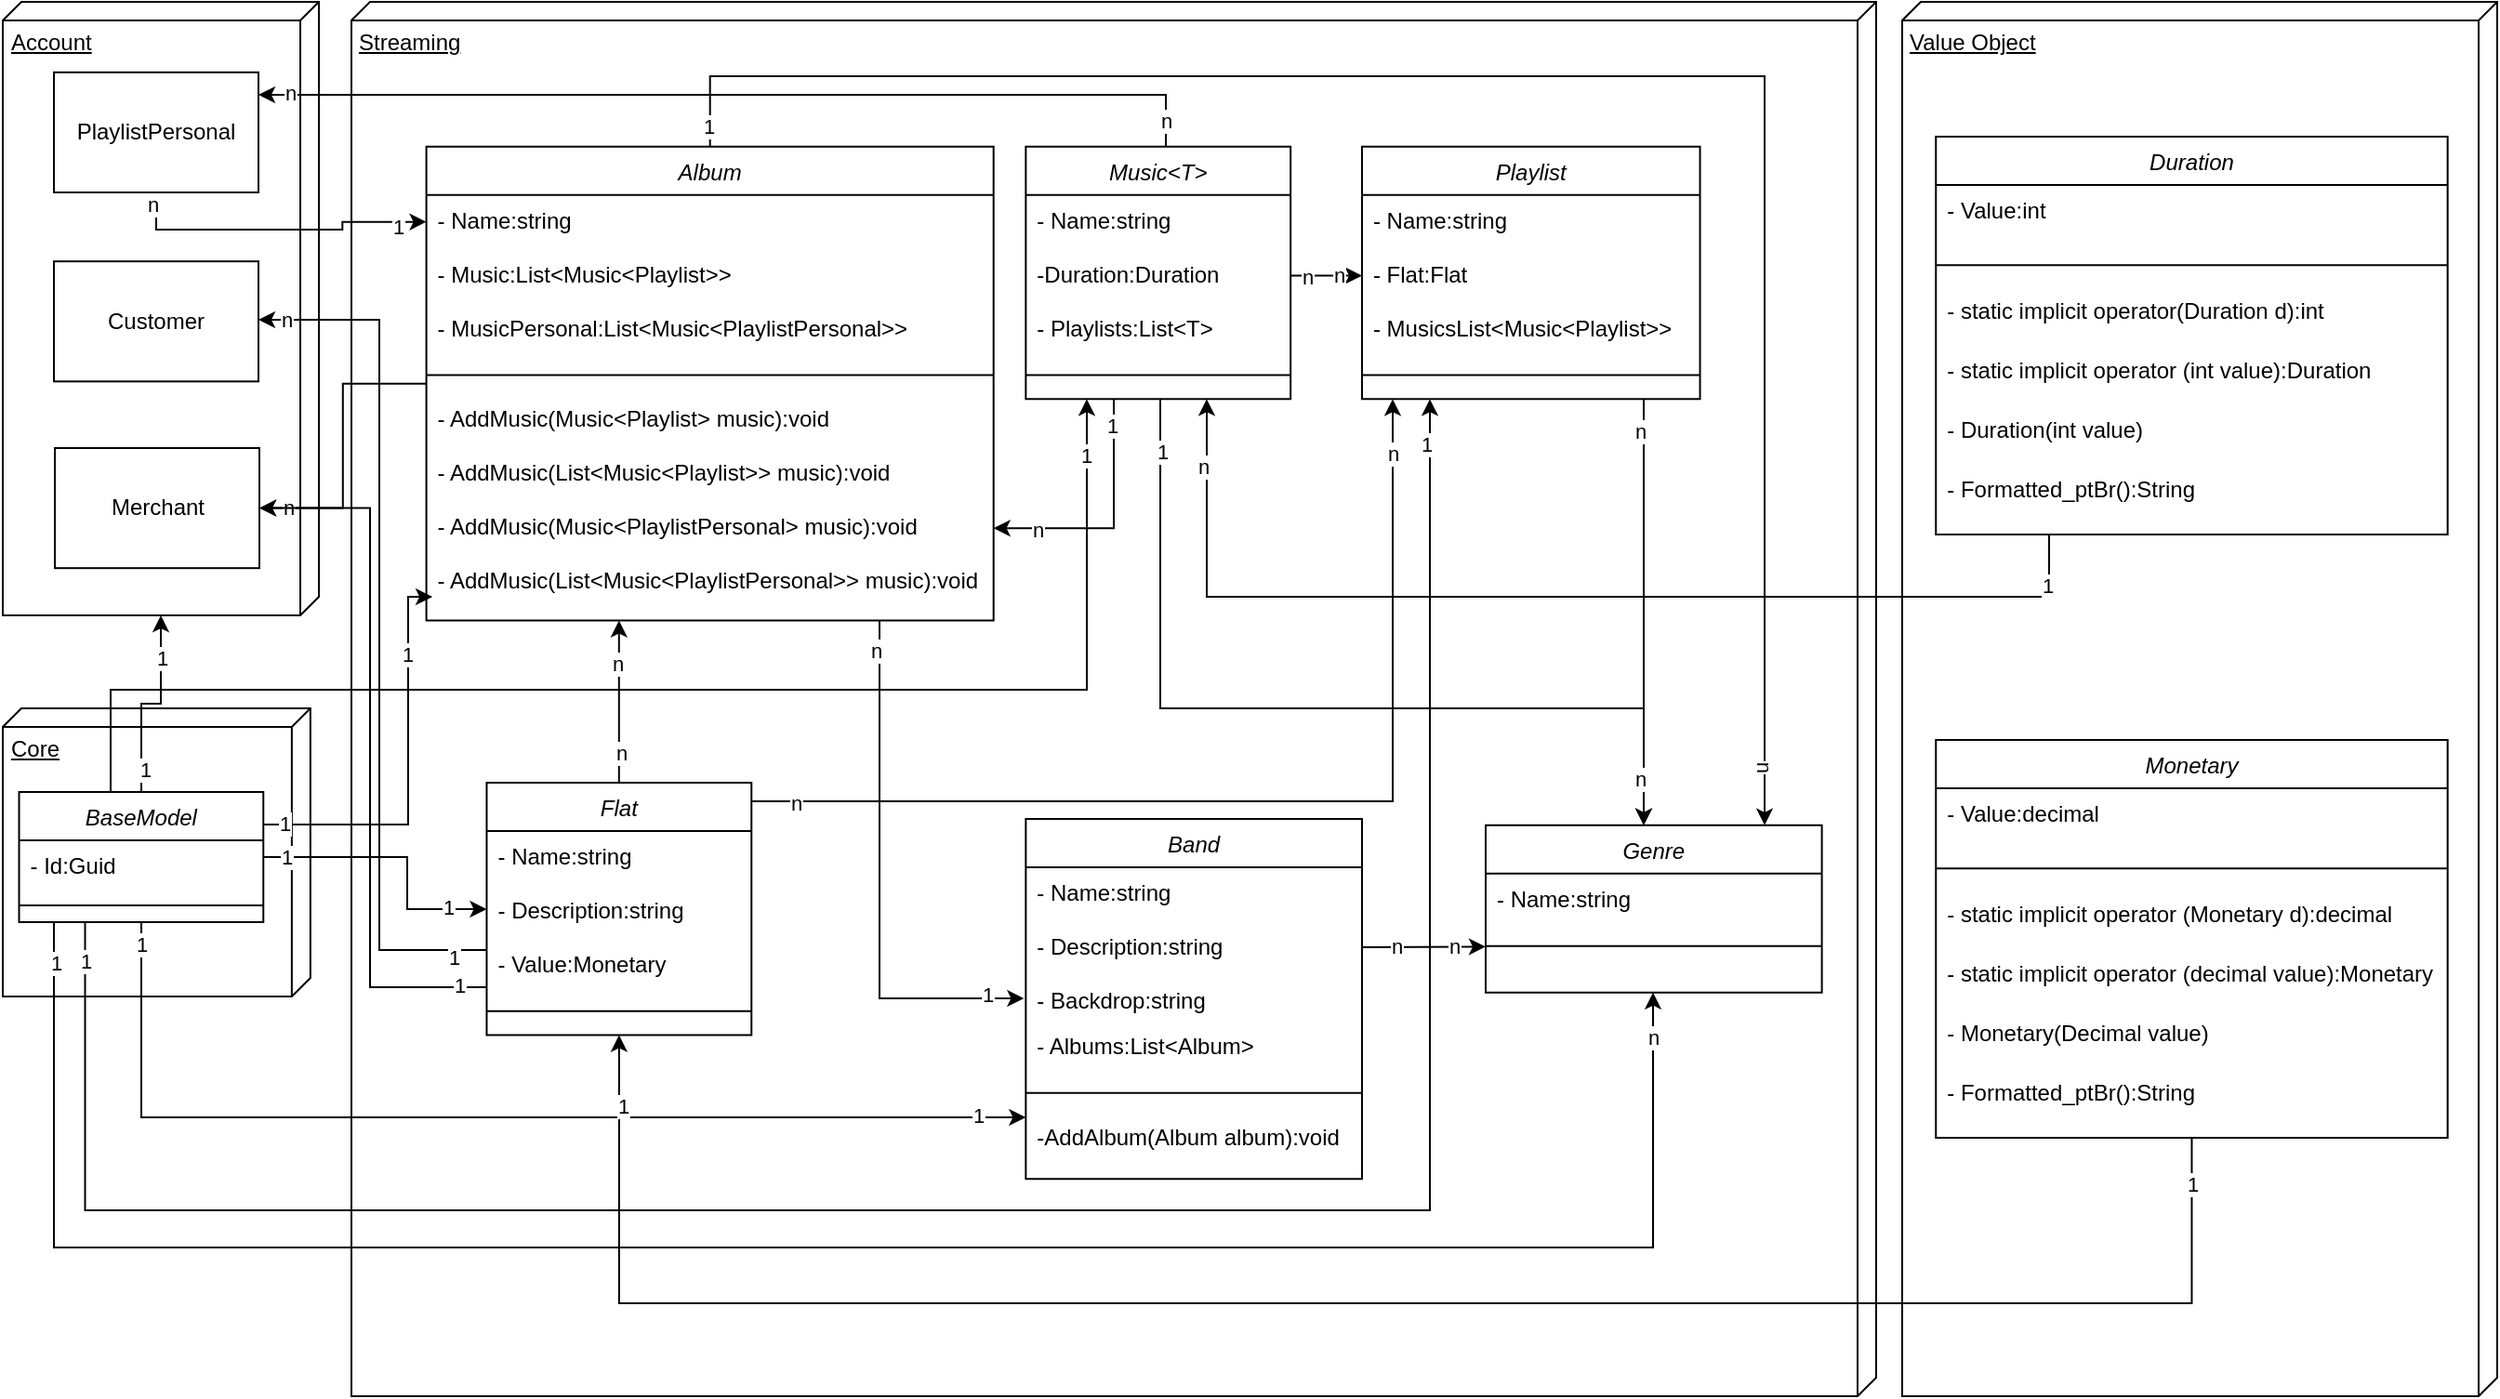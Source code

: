 <mxfile version="24.2.2" type="github">
  <diagram name="Página-1" id="oEyC9UfiI3NPHXeDVx-9">
    <mxGraphModel dx="1270" dy="680" grid="1" gridSize="10" guides="1" tooltips="1" connect="1" arrows="1" fold="1" page="1" pageScale="1" pageWidth="1169" pageHeight="827" math="0" shadow="0">
      <root>
        <mxCell id="0" />
        <mxCell id="1" parent="0" />
        <mxCell id="smeWoDBhxwMaDhyixX8N-74" value="" style="group" parent="1" vertex="1" connectable="0">
          <mxGeometry x="1034" y="30" width="320" height="750" as="geometry" />
        </mxCell>
        <mxCell id="smeWoDBhxwMaDhyixX8N-63" value="Value Object" style="verticalAlign=top;align=left;spacingTop=8;spacingLeft=2;spacingRight=12;shape=cube;size=10;direction=south;fontStyle=4;html=1;whiteSpace=wrap;" parent="smeWoDBhxwMaDhyixX8N-74" vertex="1">
          <mxGeometry width="320" height="750.0" as="geometry" />
        </mxCell>
        <mxCell id="smeWoDBhxwMaDhyixX8N-64" value="Duration" style="swimlane;fontStyle=2;align=center;verticalAlign=top;childLayout=stackLayout;horizontal=1;startSize=26;horizontalStack=0;resizeParent=1;resizeLast=0;collapsible=1;marginBottom=0;rounded=0;shadow=0;strokeWidth=1;labelBackgroundColor=default;" parent="smeWoDBhxwMaDhyixX8N-74" vertex="1">
          <mxGeometry x="18.133" y="72.541" width="275.2" height="213.934" as="geometry">
            <mxRectangle x="230" y="140" width="160" height="26" as="alternateBounds" />
          </mxGeometry>
        </mxCell>
        <mxCell id="smeWoDBhxwMaDhyixX8N-65" value="- Value:int" style="text;align=left;verticalAlign=top;spacingLeft=4;spacingRight=4;overflow=hidden;rotatable=0;points=[[0,0.5],[1,0.5]];portConstraint=eastwest;rounded=0;shadow=0;html=0;" parent="smeWoDBhxwMaDhyixX8N-64" vertex="1">
          <mxGeometry y="26" width="275.2" height="31.967" as="geometry" />
        </mxCell>
        <mxCell id="smeWoDBhxwMaDhyixX8N-68" value="" style="line;html=1;strokeWidth=1;align=left;verticalAlign=middle;spacingTop=-1;spacingLeft=3;spacingRight=3;rotatable=0;labelPosition=right;points=[];portConstraint=eastwest;" parent="smeWoDBhxwMaDhyixX8N-64" vertex="1">
          <mxGeometry y="57.967" width="275.2" height="22.131" as="geometry" />
        </mxCell>
        <mxCell id="smeWoDBhxwMaDhyixX8N-69" value="- static implicit operator(Duration d):int" style="text;align=left;verticalAlign=top;spacingLeft=4;spacingRight=4;overflow=hidden;rotatable=0;points=[[0,0.5],[1,0.5]];portConstraint=eastwest;rounded=0;shadow=0;html=0;" parent="smeWoDBhxwMaDhyixX8N-64" vertex="1">
          <mxGeometry y="80.098" width="275.2" height="31.967" as="geometry" />
        </mxCell>
        <mxCell id="smeWoDBhxwMaDhyixX8N-72" value="- static implicit operator (int value):Duration" style="text;align=left;verticalAlign=top;spacingLeft=4;spacingRight=4;overflow=hidden;rotatable=0;points=[[0,0.5],[1,0.5]];portConstraint=eastwest;rounded=0;shadow=0;html=0;" parent="smeWoDBhxwMaDhyixX8N-64" vertex="1">
          <mxGeometry y="112.066" width="275.2" height="31.967" as="geometry" />
        </mxCell>
        <mxCell id="smeWoDBhxwMaDhyixX8N-73" value="- Duration(int value)" style="text;align=left;verticalAlign=top;spacingLeft=4;spacingRight=4;overflow=hidden;rotatable=0;points=[[0,0.5],[1,0.5]];portConstraint=eastwest;rounded=0;shadow=0;html=0;" parent="smeWoDBhxwMaDhyixX8N-64" vertex="1">
          <mxGeometry y="144.033" width="275.2" height="31.967" as="geometry" />
        </mxCell>
        <mxCell id="smeWoDBhxwMaDhyixX8N-71" value="- Formatted_ptBr():String" style="text;align=left;verticalAlign=top;spacingLeft=4;spacingRight=4;overflow=hidden;rotatable=0;points=[[0,0.5],[1,0.5]];portConstraint=eastwest;rounded=0;shadow=0;html=0;" parent="smeWoDBhxwMaDhyixX8N-64" vertex="1">
          <mxGeometry y="176" width="275.2" height="31.967" as="geometry" />
        </mxCell>
        <mxCell id="smeWoDBhxwMaDhyixX8N-85" value="Monetary" style="swimlane;fontStyle=2;align=center;verticalAlign=top;childLayout=stackLayout;horizontal=1;startSize=26;horizontalStack=0;resizeParent=1;resizeLast=0;collapsible=1;marginBottom=0;rounded=0;shadow=0;strokeWidth=1;labelBackgroundColor=default;" parent="smeWoDBhxwMaDhyixX8N-74" vertex="1">
          <mxGeometry x="18.133" y="397.059" width="275.2" height="213.934" as="geometry">
            <mxRectangle x="230" y="140" width="160" height="26" as="alternateBounds" />
          </mxGeometry>
        </mxCell>
        <mxCell id="smeWoDBhxwMaDhyixX8N-86" value="- Value:decimal" style="text;align=left;verticalAlign=top;spacingLeft=4;spacingRight=4;overflow=hidden;rotatable=0;points=[[0,0.5],[1,0.5]];portConstraint=eastwest;rounded=0;shadow=0;html=0;" parent="smeWoDBhxwMaDhyixX8N-85" vertex="1">
          <mxGeometry y="26" width="275.2" height="31.967" as="geometry" />
        </mxCell>
        <mxCell id="smeWoDBhxwMaDhyixX8N-87" value="" style="line;html=1;strokeWidth=1;align=left;verticalAlign=middle;spacingTop=-1;spacingLeft=3;spacingRight=3;rotatable=0;labelPosition=right;points=[];portConstraint=eastwest;" parent="smeWoDBhxwMaDhyixX8N-85" vertex="1">
          <mxGeometry y="57.967" width="275.2" height="22.131" as="geometry" />
        </mxCell>
        <mxCell id="smeWoDBhxwMaDhyixX8N-88" value="- static implicit operator (Monetary d):decimal" style="text;align=left;verticalAlign=top;spacingLeft=4;spacingRight=4;overflow=hidden;rotatable=0;points=[[0,0.5],[1,0.5]];portConstraint=eastwest;rounded=0;shadow=0;html=0;" parent="smeWoDBhxwMaDhyixX8N-85" vertex="1">
          <mxGeometry y="80.098" width="275.2" height="31.967" as="geometry" />
        </mxCell>
        <mxCell id="smeWoDBhxwMaDhyixX8N-89" value="- static implicit operator (decimal value):Monetary" style="text;align=left;verticalAlign=top;spacingLeft=4;spacingRight=4;overflow=hidden;rotatable=0;points=[[0,0.5],[1,0.5]];portConstraint=eastwest;rounded=0;shadow=0;html=0;" parent="smeWoDBhxwMaDhyixX8N-85" vertex="1">
          <mxGeometry y="112.066" width="275.2" height="31.967" as="geometry" />
        </mxCell>
        <mxCell id="smeWoDBhxwMaDhyixX8N-90" value="- Monetary(Decimal value)" style="text;align=left;verticalAlign=top;spacingLeft=4;spacingRight=4;overflow=hidden;rotatable=0;points=[[0,0.5],[1,0.5]];portConstraint=eastwest;rounded=0;shadow=0;html=0;" parent="smeWoDBhxwMaDhyixX8N-85" vertex="1">
          <mxGeometry y="144.033" width="275.2" height="31.967" as="geometry" />
        </mxCell>
        <mxCell id="smeWoDBhxwMaDhyixX8N-91" value="- Formatted_ptBr():String" style="text;align=left;verticalAlign=top;spacingLeft=4;spacingRight=4;overflow=hidden;rotatable=0;points=[[0,0.5],[1,0.5]];portConstraint=eastwest;rounded=0;shadow=0;html=0;" parent="smeWoDBhxwMaDhyixX8N-85" vertex="1">
          <mxGeometry y="176" width="275.2" height="31.967" as="geometry" />
        </mxCell>
        <mxCell id="smeWoDBhxwMaDhyixX8N-28" value="" style="group" parent="1" vertex="1" connectable="0">
          <mxGeometry x="12.5" y="30" width="180" height="330" as="geometry" />
        </mxCell>
        <mxCell id="smeWoDBhxwMaDhyixX8N-25" value="Account" style="verticalAlign=top;align=left;spacingTop=8;spacingLeft=2;spacingRight=12;shape=cube;size=10;direction=south;fontStyle=4;html=1;whiteSpace=wrap;" parent="smeWoDBhxwMaDhyixX8N-28" vertex="1">
          <mxGeometry width="170" height="330" as="geometry" />
        </mxCell>
        <mxCell id="smeWoDBhxwMaDhyixX8N-26" value="Customer" style="html=1;whiteSpace=wrap;" parent="smeWoDBhxwMaDhyixX8N-28" vertex="1">
          <mxGeometry x="27.5" y="139.583" width="110" height="64.583" as="geometry" />
        </mxCell>
        <mxCell id="smeWoDBhxwMaDhyixX8N-27" value="PlaylistPersonal" style="html=1;whiteSpace=wrap;" parent="smeWoDBhxwMaDhyixX8N-28" vertex="1">
          <mxGeometry x="27.5" y="37.917" width="110" height="64.583" as="geometry" />
        </mxCell>
        <mxCell id="smeWoDBhxwMaDhyixX8N-125" value="Merchant" style="html=1;whiteSpace=wrap;" parent="smeWoDBhxwMaDhyixX8N-28" vertex="1">
          <mxGeometry x="28" y="240.003" width="110" height="64.583" as="geometry" />
        </mxCell>
        <mxCell id="smeWoDBhxwMaDhyixX8N-62" value="1" style="group" parent="1" vertex="1" connectable="0">
          <mxGeometry x="200" y="30" width="820" height="750" as="geometry" />
        </mxCell>
        <mxCell id="smeWoDBhxwMaDhyixX8N-23" value="Streaming&lt;br&gt;&lt;br&gt;" style="verticalAlign=top;align=left;spacingTop=8;spacingLeft=2;spacingRight=12;shape=cube;size=10;direction=south;fontStyle=4;html=1;whiteSpace=wrap;" parent="smeWoDBhxwMaDhyixX8N-62" vertex="1">
          <mxGeometry width="820" height="750" as="geometry" />
        </mxCell>
        <mxCell id="oiJqAKb3dmMCB8TSc90F-14" style="edgeStyle=orthogonalEdgeStyle;rounded=0;orthogonalLoop=1;jettySize=auto;html=1;" parent="smeWoDBhxwMaDhyixX8N-62" source="smeWoDBhxwMaDhyixX8N-29" target="oiJqAKb3dmMCB8TSc90F-1" edge="1">
          <mxGeometry relative="1" as="geometry">
            <Array as="points">
              <mxPoint x="193" y="40" />
              <mxPoint x="760" y="40" />
            </Array>
          </mxGeometry>
        </mxCell>
        <mxCell id="oiJqAKb3dmMCB8TSc90F-15" value="n" style="edgeLabel;html=1;align=center;verticalAlign=middle;resizable=0;points=[];rotation=90;" parent="oiJqAKb3dmMCB8TSc90F-14" vertex="1" connectable="0">
          <mxGeometry x="0.937" y="-2" relative="1" as="geometry">
            <mxPoint x="2" as="offset" />
          </mxGeometry>
        </mxCell>
        <mxCell id="oiJqAKb3dmMCB8TSc90F-16" value="1" style="edgeLabel;html=1;align=center;verticalAlign=middle;resizable=0;points=[];" parent="oiJqAKb3dmMCB8TSc90F-14" vertex="1" connectable="0">
          <mxGeometry x="-0.977" y="3" relative="1" as="geometry">
            <mxPoint x="2" as="offset" />
          </mxGeometry>
        </mxCell>
        <mxCell id="smeWoDBhxwMaDhyixX8N-29" value="Album" style="swimlane;fontStyle=2;align=center;verticalAlign=top;childLayout=stackLayout;horizontal=1;startSize=26;horizontalStack=0;resizeParent=1;resizeLast=0;collapsible=1;marginBottom=0;rounded=0;shadow=0;strokeWidth=1;labelBackgroundColor=default;" parent="smeWoDBhxwMaDhyixX8N-62" vertex="1">
          <mxGeometry x="40.294" y="77.903" width="305.053" height="254.855" as="geometry">
            <mxRectangle x="230" y="140" width="160" height="26" as="alternateBounds" />
          </mxGeometry>
        </mxCell>
        <mxCell id="smeWoDBhxwMaDhyixX8N-30" value="- Name:string " style="text;align=left;verticalAlign=top;spacingLeft=4;spacingRight=4;overflow=hidden;rotatable=0;points=[[0,0.5],[1,0.5]];portConstraint=eastwest;rounded=0;shadow=0;html=0;" parent="smeWoDBhxwMaDhyixX8N-29" vertex="1">
          <mxGeometry y="26" width="305.053" height="28.935" as="geometry" />
        </mxCell>
        <mxCell id="smeWoDBhxwMaDhyixX8N-45" value="- Music:List&lt;Music&lt;Playlist&gt;&gt;" style="text;align=left;verticalAlign=top;spacingLeft=4;spacingRight=4;overflow=hidden;rotatable=0;points=[[0,0.5],[1,0.5]];portConstraint=eastwest;rounded=0;shadow=0;html=0;" parent="smeWoDBhxwMaDhyixX8N-29" vertex="1">
          <mxGeometry y="54.935" width="305.053" height="28.935" as="geometry" />
        </mxCell>
        <mxCell id="smeWoDBhxwMaDhyixX8N-48" value="- MusicPersonal:List&lt;Music&lt;PlaylistPersonal&gt;&gt;" style="text;align=left;verticalAlign=top;spacingLeft=4;spacingRight=4;overflow=hidden;rotatable=0;points=[[0,0.5],[1,0.5]];portConstraint=eastwest;rounded=0;shadow=0;html=0;" parent="smeWoDBhxwMaDhyixX8N-29" vertex="1">
          <mxGeometry y="83.871" width="305.053" height="28.935" as="geometry" />
        </mxCell>
        <mxCell id="smeWoDBhxwMaDhyixX8N-31" value="" style="line;html=1;strokeWidth=1;align=left;verticalAlign=middle;spacingTop=-1;spacingLeft=3;spacingRight=3;rotatable=0;labelPosition=right;points=[];portConstraint=eastwest;" parent="smeWoDBhxwMaDhyixX8N-29" vertex="1">
          <mxGeometry y="112.806" width="305.053" height="20.032" as="geometry" />
        </mxCell>
        <mxCell id="smeWoDBhxwMaDhyixX8N-46" value="- AddMusic(Music&lt;Playlist&gt; music):void" style="text;align=left;verticalAlign=top;spacingLeft=4;spacingRight=4;overflow=hidden;rotatable=0;points=[[0,0.5],[1,0.5]];portConstraint=eastwest;rounded=0;shadow=0;html=0;" parent="smeWoDBhxwMaDhyixX8N-29" vertex="1">
          <mxGeometry y="132.839" width="305.053" height="28.935" as="geometry" />
        </mxCell>
        <mxCell id="smeWoDBhxwMaDhyixX8N-49" value="- AddMusic(List&lt;Music&lt;Playlist&gt;&gt; music):void" style="text;align=left;verticalAlign=top;spacingLeft=4;spacingRight=4;overflow=hidden;rotatable=0;points=[[0,0.5],[1,0.5]];portConstraint=eastwest;rounded=0;shadow=0;html=0;" parent="smeWoDBhxwMaDhyixX8N-29" vertex="1">
          <mxGeometry y="161.774" width="305.053" height="28.935" as="geometry" />
        </mxCell>
        <mxCell id="smeWoDBhxwMaDhyixX8N-50" value="- AddMusic(Music&lt;PlaylistPersonal&gt; music):void" style="text;align=left;verticalAlign=top;spacingLeft=4;spacingRight=4;overflow=hidden;rotatable=0;points=[[0,0.5],[1,0.5]];portConstraint=eastwest;rounded=0;shadow=0;html=0;" parent="smeWoDBhxwMaDhyixX8N-29" vertex="1">
          <mxGeometry y="190.71" width="305.053" height="28.935" as="geometry" />
        </mxCell>
        <mxCell id="smeWoDBhxwMaDhyixX8N-47" value="- AddMusic(List&lt;Music&lt;PlaylistPersonal&gt;&gt; music):void" style="text;align=left;verticalAlign=top;spacingLeft=4;spacingRight=4;overflow=hidden;rotatable=0;points=[[0,0.5],[1,0.5]];portConstraint=eastwest;rounded=0;shadow=0;html=0;" parent="smeWoDBhxwMaDhyixX8N-29" vertex="1">
          <mxGeometry y="219.645" width="305.053" height="28.935" as="geometry" />
        </mxCell>
        <mxCell id="smeWoDBhxwMaDhyixX8N-32" value="Band" style="swimlane;fontStyle=2;align=center;verticalAlign=top;childLayout=stackLayout;horizontal=1;startSize=26;horizontalStack=0;resizeParent=1;resizeLast=0;collapsible=1;marginBottom=0;rounded=0;shadow=0;strokeWidth=1;labelBackgroundColor=default;" parent="smeWoDBhxwMaDhyixX8N-62" vertex="1">
          <mxGeometry x="362.679" y="439.516" width="180.795" height="193.645" as="geometry">
            <mxRectangle x="230" y="140" width="160" height="26" as="alternateBounds" />
          </mxGeometry>
        </mxCell>
        <mxCell id="smeWoDBhxwMaDhyixX8N-33" value="- Name:string" style="text;align=left;verticalAlign=top;spacingLeft=4;spacingRight=4;overflow=hidden;rotatable=0;points=[[0,0.5],[1,0.5]];portConstraint=eastwest;rounded=0;shadow=0;html=0;" parent="smeWoDBhxwMaDhyixX8N-32" vertex="1">
          <mxGeometry y="26" width="180.795" height="28.935" as="geometry" />
        </mxCell>
        <mxCell id="smeWoDBhxwMaDhyixX8N-56" value="- Description:string" style="text;align=left;verticalAlign=top;spacingLeft=4;spacingRight=4;overflow=hidden;rotatable=0;points=[[0,0.5],[1,0.5]];portConstraint=eastwest;rounded=0;shadow=0;html=0;" parent="smeWoDBhxwMaDhyixX8N-32" vertex="1">
          <mxGeometry y="54.935" width="180.795" height="28.935" as="geometry" />
        </mxCell>
        <mxCell id="smeWoDBhxwMaDhyixX8N-58" value="- Backdrop:string" style="text;align=left;verticalAlign=top;spacingLeft=4;spacingRight=4;overflow=hidden;rotatable=0;points=[[0,0.5],[1,0.5]];portConstraint=eastwest;rounded=0;shadow=0;html=0;" parent="smeWoDBhxwMaDhyixX8N-32" vertex="1">
          <mxGeometry y="83.871" width="180.795" height="24.484" as="geometry" />
        </mxCell>
        <mxCell id="smeWoDBhxwMaDhyixX8N-57" value="- Albums:List&lt;Album&gt;" style="text;align=left;verticalAlign=top;spacingLeft=4;spacingRight=4;overflow=hidden;rotatable=0;points=[[0,0.5],[1,0.5]];portConstraint=eastwest;rounded=0;shadow=0;html=0;" parent="smeWoDBhxwMaDhyixX8N-32" vertex="1">
          <mxGeometry y="108.355" width="180.795" height="28.935" as="geometry" />
        </mxCell>
        <mxCell id="smeWoDBhxwMaDhyixX8N-34" value="" style="line;html=1;strokeWidth=1;align=left;verticalAlign=middle;spacingTop=-1;spacingLeft=3;spacingRight=3;rotatable=0;labelPosition=right;points=[];portConstraint=eastwest;" parent="smeWoDBhxwMaDhyixX8N-32" vertex="1">
          <mxGeometry y="137.29" width="180.795" height="20.032" as="geometry" />
        </mxCell>
        <mxCell id="smeWoDBhxwMaDhyixX8N-59" value="-AddAlbum(Album album):void" style="text;align=left;verticalAlign=top;spacingLeft=4;spacingRight=4;overflow=hidden;rotatable=0;points=[[0,0.5],[1,0.5]];portConstraint=eastwest;rounded=0;shadow=0;html=0;" parent="smeWoDBhxwMaDhyixX8N-32" vertex="1">
          <mxGeometry y="157.323" width="180.795" height="28.935" as="geometry" />
        </mxCell>
        <mxCell id="smeWoDBhxwMaDhyixX8N-35" value="Flat" style="swimlane;fontStyle=2;align=center;verticalAlign=top;childLayout=stackLayout;horizontal=1;startSize=26;horizontalStack=0;resizeParent=1;resizeLast=0;collapsible=1;marginBottom=0;rounded=0;shadow=0;strokeWidth=1;labelBackgroundColor=default;" parent="smeWoDBhxwMaDhyixX8N-62" vertex="1">
          <mxGeometry x="72.735" y="419.996" width="142.402" height="135.774" as="geometry">
            <mxRectangle x="230" y="140" width="160" height="26" as="alternateBounds" />
          </mxGeometry>
        </mxCell>
        <mxCell id="smeWoDBhxwMaDhyixX8N-36" value="- Name:string" style="text;align=left;verticalAlign=top;spacingLeft=4;spacingRight=4;overflow=hidden;rotatable=0;points=[[0,0.5],[1,0.5]];portConstraint=eastwest;rounded=0;shadow=0;html=0;" parent="smeWoDBhxwMaDhyixX8N-35" vertex="1">
          <mxGeometry y="26" width="142.402" height="28.935" as="geometry" />
        </mxCell>
        <mxCell id="smeWoDBhxwMaDhyixX8N-51" value="- Description:string" style="text;align=left;verticalAlign=top;spacingLeft=4;spacingRight=4;overflow=hidden;rotatable=0;points=[[0,0.5],[1,0.5]];portConstraint=eastwest;rounded=0;shadow=0;html=0;" parent="smeWoDBhxwMaDhyixX8N-35" vertex="1">
          <mxGeometry y="54.935" width="142.402" height="28.935" as="geometry" />
        </mxCell>
        <mxCell id="smeWoDBhxwMaDhyixX8N-52" value="- Value:Monetary" style="text;align=left;verticalAlign=top;spacingLeft=4;spacingRight=4;overflow=hidden;rotatable=0;points=[[0,0.5],[1,0.5]];portConstraint=eastwest;rounded=0;shadow=0;html=0;" parent="smeWoDBhxwMaDhyixX8N-35" vertex="1">
          <mxGeometry y="83.871" width="142.402" height="28.935" as="geometry" />
        </mxCell>
        <mxCell id="smeWoDBhxwMaDhyixX8N-37" value="" style="line;html=1;strokeWidth=1;align=left;verticalAlign=middle;spacingTop=-1;spacingLeft=3;spacingRight=3;rotatable=0;labelPosition=right;points=[];portConstraint=eastwest;" parent="smeWoDBhxwMaDhyixX8N-35" vertex="1">
          <mxGeometry y="112.806" width="142.402" height="20.032" as="geometry" />
        </mxCell>
        <mxCell id="oiJqAKb3dmMCB8TSc90F-20" style="edgeStyle=orthogonalEdgeStyle;rounded=0;orthogonalLoop=1;jettySize=auto;html=1;" parent="smeWoDBhxwMaDhyixX8N-62" edge="1">
          <mxGeometry relative="1" as="geometry">
            <mxPoint x="695" y="213.677" as="sourcePoint" />
            <mxPoint x="695" y="442.88" as="targetPoint" />
            <Array as="points">
              <mxPoint x="695" y="260" />
              <mxPoint x="695" y="260" />
            </Array>
          </mxGeometry>
        </mxCell>
        <mxCell id="oiJqAKb3dmMCB8TSc90F-21" value="n" style="edgeLabel;html=1;align=center;verticalAlign=middle;resizable=0;points=[];" parent="oiJqAKb3dmMCB8TSc90F-20" vertex="1" connectable="0">
          <mxGeometry x="-0.85" y="-2" relative="1" as="geometry">
            <mxPoint as="offset" />
          </mxGeometry>
        </mxCell>
        <mxCell id="smeWoDBhxwMaDhyixX8N-38" value="Playlist" style="swimlane;fontStyle=2;align=center;verticalAlign=top;childLayout=stackLayout;horizontal=1;startSize=26;horizontalStack=0;resizeParent=1;resizeLast=0;collapsible=1;marginBottom=0;rounded=0;shadow=0;strokeWidth=1;labelBackgroundColor=default;" parent="smeWoDBhxwMaDhyixX8N-62" vertex="1">
          <mxGeometry x="543.475" y="77.903" width="181.802" height="135.774" as="geometry">
            <mxRectangle x="230" y="140" width="160" height="26" as="alternateBounds" />
          </mxGeometry>
        </mxCell>
        <mxCell id="smeWoDBhxwMaDhyixX8N-39" value="- Name:string" style="text;align=left;verticalAlign=top;spacingLeft=4;spacingRight=4;overflow=hidden;rotatable=0;points=[[0,0.5],[1,0.5]];portConstraint=eastwest;rounded=0;shadow=0;html=0;" parent="smeWoDBhxwMaDhyixX8N-38" vertex="1">
          <mxGeometry y="26" width="181.802" height="28.935" as="geometry" />
        </mxCell>
        <mxCell id="smeWoDBhxwMaDhyixX8N-60" value="- Flat:Flat" style="text;align=left;verticalAlign=top;spacingLeft=4;spacingRight=4;overflow=hidden;rotatable=0;points=[[0,0.5],[1,0.5]];portConstraint=eastwest;rounded=0;shadow=0;html=0;" parent="smeWoDBhxwMaDhyixX8N-38" vertex="1">
          <mxGeometry y="54.935" width="181.802" height="28.935" as="geometry" />
        </mxCell>
        <mxCell id="smeWoDBhxwMaDhyixX8N-61" value="- MusicsList&lt;Music&lt;Playlist&gt;&gt;" style="text;align=left;verticalAlign=top;spacingLeft=4;spacingRight=4;overflow=hidden;rotatable=0;points=[[0,0.5],[1,0.5]];portConstraint=eastwest;rounded=0;shadow=0;html=0;" parent="smeWoDBhxwMaDhyixX8N-38" vertex="1">
          <mxGeometry y="83.871" width="181.802" height="28.935" as="geometry" />
        </mxCell>
        <mxCell id="smeWoDBhxwMaDhyixX8N-40" value="" style="line;html=1;strokeWidth=1;align=left;verticalAlign=middle;spacingTop=-1;spacingLeft=3;spacingRight=3;rotatable=0;labelPosition=right;points=[];portConstraint=eastwest;" parent="smeWoDBhxwMaDhyixX8N-38" vertex="1">
          <mxGeometry y="112.806" width="181.802" height="20.032" as="geometry" />
        </mxCell>
        <mxCell id="smeWoDBhxwMaDhyixX8N-137" style="edgeStyle=orthogonalEdgeStyle;rounded=0;orthogonalLoop=1;jettySize=auto;html=1;entryX=1;entryY=0.5;entryDx=0;entryDy=0;" parent="smeWoDBhxwMaDhyixX8N-62" source="smeWoDBhxwMaDhyixX8N-41" target="smeWoDBhxwMaDhyixX8N-50" edge="1">
          <mxGeometry relative="1" as="geometry">
            <Array as="points">
              <mxPoint x="410" y="283" />
            </Array>
          </mxGeometry>
        </mxCell>
        <mxCell id="smeWoDBhxwMaDhyixX8N-141" value="n" style="edgeLabel;html=1;align=center;verticalAlign=middle;resizable=0;points=[];" parent="smeWoDBhxwMaDhyixX8N-137" vertex="1" connectable="0">
          <mxGeometry x="0.647" y="1" relative="1" as="geometry">
            <mxPoint as="offset" />
          </mxGeometry>
        </mxCell>
        <mxCell id="smeWoDBhxwMaDhyixX8N-142" value="1" style="edgeLabel;html=1;align=center;verticalAlign=middle;resizable=0;points=[];" parent="smeWoDBhxwMaDhyixX8N-137" vertex="1" connectable="0">
          <mxGeometry x="-0.786" y="3" relative="1" as="geometry">
            <mxPoint x="-4" as="offset" />
          </mxGeometry>
        </mxCell>
        <mxCell id="oiJqAKb3dmMCB8TSc90F-17" style="edgeStyle=orthogonalEdgeStyle;rounded=0;orthogonalLoop=1;jettySize=auto;html=1;" parent="smeWoDBhxwMaDhyixX8N-62" edge="1">
          <mxGeometry relative="1" as="geometry">
            <mxPoint x="435" y="213.677" as="sourcePoint" />
            <mxPoint x="695" y="442.88" as="targetPoint" />
            <Array as="points">
              <mxPoint x="435" y="380" />
              <mxPoint x="695" y="380" />
            </Array>
          </mxGeometry>
        </mxCell>
        <mxCell id="oiJqAKb3dmMCB8TSc90F-18" value="1" style="edgeLabel;html=1;align=center;verticalAlign=middle;resizable=0;points=[];" parent="oiJqAKb3dmMCB8TSc90F-17" vertex="1" connectable="0">
          <mxGeometry x="-0.885" y="1" relative="1" as="geometry">
            <mxPoint as="offset" />
          </mxGeometry>
        </mxCell>
        <mxCell id="oiJqAKb3dmMCB8TSc90F-19" value="n" style="edgeLabel;html=1;align=center;verticalAlign=middle;resizable=0;points=[];" parent="oiJqAKb3dmMCB8TSc90F-17" vertex="1" connectable="0">
          <mxGeometry x="0.899" y="-2" relative="1" as="geometry">
            <mxPoint as="offset" />
          </mxGeometry>
        </mxCell>
        <mxCell id="smeWoDBhxwMaDhyixX8N-41" value="Music&lt;T&gt;" style="swimlane;fontStyle=2;align=center;verticalAlign=top;childLayout=stackLayout;horizontal=1;startSize=26;horizontalStack=0;resizeParent=1;resizeLast=0;collapsible=1;marginBottom=0;rounded=0;shadow=0;strokeWidth=1;labelBackgroundColor=default;" parent="smeWoDBhxwMaDhyixX8N-62" vertex="1">
          <mxGeometry x="362.679" y="77.903" width="142.402" height="135.774" as="geometry">
            <mxRectangle x="230" y="140" width="160" height="26" as="alternateBounds" />
          </mxGeometry>
        </mxCell>
        <mxCell id="smeWoDBhxwMaDhyixX8N-42" value="- Name:string" style="text;align=left;verticalAlign=top;spacingLeft=4;spacingRight=4;overflow=hidden;rotatable=0;points=[[0,0.5],[1,0.5]];portConstraint=eastwest;rounded=0;shadow=0;html=0;" parent="smeWoDBhxwMaDhyixX8N-41" vertex="1">
          <mxGeometry y="26" width="142.402" height="28.935" as="geometry" />
        </mxCell>
        <mxCell id="smeWoDBhxwMaDhyixX8N-53" value="-Duration:Duration" style="text;align=left;verticalAlign=top;spacingLeft=4;spacingRight=4;overflow=hidden;rotatable=0;points=[[0,0.5],[1,0.5]];portConstraint=eastwest;rounded=0;shadow=0;html=0;" parent="smeWoDBhxwMaDhyixX8N-41" vertex="1">
          <mxGeometry y="54.935" width="142.402" height="28.935" as="geometry" />
        </mxCell>
        <mxCell id="smeWoDBhxwMaDhyixX8N-54" value="- Playlists:List&lt;T&gt;" style="text;align=left;verticalAlign=top;spacingLeft=4;spacingRight=4;overflow=hidden;rotatable=0;points=[[0,0.5],[1,0.5]];portConstraint=eastwest;rounded=0;shadow=0;html=0;" parent="smeWoDBhxwMaDhyixX8N-41" vertex="1">
          <mxGeometry y="83.871" width="142.402" height="28.935" as="geometry" />
        </mxCell>
        <mxCell id="smeWoDBhxwMaDhyixX8N-43" value="" style="line;html=1;strokeWidth=1;align=left;verticalAlign=middle;spacingTop=-1;spacingLeft=3;spacingRight=3;rotatable=0;labelPosition=right;points=[];portConstraint=eastwest;" parent="smeWoDBhxwMaDhyixX8N-41" vertex="1">
          <mxGeometry y="112.806" width="142.402" height="20.032" as="geometry" />
        </mxCell>
        <mxCell id="smeWoDBhxwMaDhyixX8N-104" style="edgeStyle=orthogonalEdgeStyle;rounded=0;orthogonalLoop=1;jettySize=auto;html=1;" parent="smeWoDBhxwMaDhyixX8N-62" source="smeWoDBhxwMaDhyixX8N-53" target="smeWoDBhxwMaDhyixX8N-60" edge="1">
          <mxGeometry relative="1" as="geometry" />
        </mxCell>
        <mxCell id="smeWoDBhxwMaDhyixX8N-105" value="n" style="edgeLabel;html=1;align=center;verticalAlign=middle;resizable=0;points=[];" parent="smeWoDBhxwMaDhyixX8N-104" vertex="1" connectable="0">
          <mxGeometry x="-0.426" y="-1" relative="1" as="geometry">
            <mxPoint x="-3" y="-1" as="offset" />
          </mxGeometry>
        </mxCell>
        <mxCell id="smeWoDBhxwMaDhyixX8N-106" value="n" style="edgeLabel;html=1;align=center;verticalAlign=middle;resizable=0;points=[];" parent="smeWoDBhxwMaDhyixX8N-104" vertex="1" connectable="0">
          <mxGeometry x="0.574" y="3" relative="1" as="geometry">
            <mxPoint x="-4" y="2" as="offset" />
          </mxGeometry>
        </mxCell>
        <mxCell id="smeWoDBhxwMaDhyixX8N-110" style="edgeStyle=orthogonalEdgeStyle;rounded=0;orthogonalLoop=1;jettySize=auto;html=1;" parent="smeWoDBhxwMaDhyixX8N-62" source="smeWoDBhxwMaDhyixX8N-35" target="smeWoDBhxwMaDhyixX8N-38" edge="1">
          <mxGeometry relative="1" as="geometry">
            <Array as="points">
              <mxPoint x="560" y="430" />
            </Array>
          </mxGeometry>
        </mxCell>
        <mxCell id="smeWoDBhxwMaDhyixX8N-111" value="n" style="edgeLabel;html=1;align=center;verticalAlign=middle;resizable=0;points=[];" parent="smeWoDBhxwMaDhyixX8N-110" vertex="1" connectable="0">
          <mxGeometry x="-0.916" y="-1" relative="1" as="geometry">
            <mxPoint as="offset" />
          </mxGeometry>
        </mxCell>
        <mxCell id="smeWoDBhxwMaDhyixX8N-112" value="n" style="edgeLabel;html=1;align=center;verticalAlign=middle;resizable=0;points=[];" parent="smeWoDBhxwMaDhyixX8N-110" vertex="1" connectable="0">
          <mxGeometry x="0.898" relative="1" as="geometry">
            <mxPoint as="offset" />
          </mxGeometry>
        </mxCell>
        <mxCell id="smeWoDBhxwMaDhyixX8N-115" style="edgeStyle=orthogonalEdgeStyle;rounded=0;orthogonalLoop=1;jettySize=auto;html=1;" parent="smeWoDBhxwMaDhyixX8N-62" source="smeWoDBhxwMaDhyixX8N-29" edge="1">
          <mxGeometry relative="1" as="geometry">
            <mxPoint x="283.882" y="332.758" as="sourcePoint" />
            <mxPoint x="361.669" y="536" as="targetPoint" />
            <Array as="points">
              <mxPoint x="284" y="536" />
            </Array>
          </mxGeometry>
        </mxCell>
        <mxCell id="smeWoDBhxwMaDhyixX8N-116" value="1" style="edgeLabel;html=1;align=center;verticalAlign=middle;resizable=0;points=[];" parent="smeWoDBhxwMaDhyixX8N-115" vertex="1" connectable="0">
          <mxGeometry x="0.857" y="2" relative="1" as="geometry">
            <mxPoint as="offset" />
          </mxGeometry>
        </mxCell>
        <mxCell id="smeWoDBhxwMaDhyixX8N-117" value="n" style="edgeLabel;html=1;align=center;verticalAlign=middle;resizable=0;points=[];" parent="smeWoDBhxwMaDhyixX8N-115" vertex="1" connectable="0">
          <mxGeometry x="-0.891" y="-4" relative="1" as="geometry">
            <mxPoint x="2" as="offset" />
          </mxGeometry>
        </mxCell>
        <mxCell id="smeWoDBhxwMaDhyixX8N-80" style="edgeStyle=orthogonalEdgeStyle;rounded=0;orthogonalLoop=1;jettySize=auto;html=1;" parent="smeWoDBhxwMaDhyixX8N-62" source="smeWoDBhxwMaDhyixX8N-64" edge="1">
          <mxGeometry relative="1" as="geometry">
            <mxPoint x="912.94" y="259.738" as="sourcePoint" />
            <mxPoint x="459.999" y="213.677" as="targetPoint" />
            <Array as="points">
              <mxPoint x="913" y="320" />
              <mxPoint x="460" y="320" />
            </Array>
          </mxGeometry>
        </mxCell>
        <mxCell id="smeWoDBhxwMaDhyixX8N-83" value="1" style="edgeLabel;html=1;align=center;verticalAlign=middle;resizable=0;points=[];" parent="smeWoDBhxwMaDhyixX8N-80" vertex="1" connectable="0">
          <mxGeometry x="-0.909" y="2" relative="1" as="geometry">
            <mxPoint x="-3" as="offset" />
          </mxGeometry>
        </mxCell>
        <mxCell id="smeWoDBhxwMaDhyixX8N-84" value="n" style="edgeLabel;html=1;align=center;verticalAlign=middle;resizable=0;points=[];" parent="smeWoDBhxwMaDhyixX8N-80" vertex="1" connectable="0">
          <mxGeometry x="0.879" y="-4" relative="1" as="geometry">
            <mxPoint x="-6" as="offset" />
          </mxGeometry>
        </mxCell>
        <mxCell id="oiJqAKb3dmMCB8TSc90F-1" value="Genre" style="swimlane;fontStyle=2;align=center;verticalAlign=top;childLayout=stackLayout;horizontal=1;startSize=26;horizontalStack=0;resizeParent=1;resizeLast=0;collapsible=1;marginBottom=0;rounded=0;shadow=0;strokeWidth=1;labelBackgroundColor=default;" parent="smeWoDBhxwMaDhyixX8N-62" vertex="1">
          <mxGeometry x="610" y="442.88" width="180.8" height="90" as="geometry">
            <mxRectangle x="230" y="140" width="160" height="26" as="alternateBounds" />
          </mxGeometry>
        </mxCell>
        <mxCell id="oiJqAKb3dmMCB8TSc90F-2" value="- Name:string" style="text;align=left;verticalAlign=top;spacingLeft=4;spacingRight=4;overflow=hidden;rotatable=0;points=[[0,0.5],[1,0.5]];portConstraint=eastwest;rounded=0;shadow=0;html=0;" parent="oiJqAKb3dmMCB8TSc90F-1" vertex="1">
          <mxGeometry y="26" width="180.8" height="28.935" as="geometry" />
        </mxCell>
        <mxCell id="oiJqAKb3dmMCB8TSc90F-6" value="" style="line;html=1;strokeWidth=1;align=left;verticalAlign=middle;spacingTop=-1;spacingLeft=3;spacingRight=3;rotatable=0;labelPosition=right;points=[];portConstraint=eastwest;" parent="oiJqAKb3dmMCB8TSc90F-1" vertex="1">
          <mxGeometry y="54.935" width="180.8" height="20.032" as="geometry" />
        </mxCell>
        <mxCell id="MeMIaxr-56vgqPUaj7MW-1" value="" style="rounded=0;orthogonalLoop=1;jettySize=auto;html=1;" edge="1" parent="smeWoDBhxwMaDhyixX8N-62" source="smeWoDBhxwMaDhyixX8N-56" target="oiJqAKb3dmMCB8TSc90F-6">
          <mxGeometry relative="1" as="geometry" />
        </mxCell>
        <mxCell id="MeMIaxr-56vgqPUaj7MW-2" value="n" style="edgeLabel;html=1;align=center;verticalAlign=middle;resizable=0;points=[];" vertex="1" connectable="0" parent="MeMIaxr-56vgqPUaj7MW-1">
          <mxGeometry x="-0.466" y="9" relative="1" as="geometry">
            <mxPoint y="8" as="offset" />
          </mxGeometry>
        </mxCell>
        <mxCell id="MeMIaxr-56vgqPUaj7MW-3" value="n" style="edgeLabel;html=1;align=center;verticalAlign=middle;resizable=0;points=[];" vertex="1" connectable="0" parent="MeMIaxr-56vgqPUaj7MW-1">
          <mxGeometry x="0.574" y="-1" relative="1" as="geometry">
            <mxPoint x="-3" y="-2" as="offset" />
          </mxGeometry>
        </mxCell>
        <mxCell id="MeMIaxr-56vgqPUaj7MW-6" style="edgeStyle=orthogonalEdgeStyle;rounded=0;orthogonalLoop=1;jettySize=auto;html=1;" edge="1" parent="smeWoDBhxwMaDhyixX8N-62" source="smeWoDBhxwMaDhyixX8N-35" target="smeWoDBhxwMaDhyixX8N-29">
          <mxGeometry relative="1" as="geometry">
            <Array as="points">
              <mxPoint x="144" y="360" />
              <mxPoint x="144" y="360" />
            </Array>
          </mxGeometry>
        </mxCell>
        <mxCell id="MeMIaxr-56vgqPUaj7MW-7" value="n" style="edgeLabel;html=1;align=center;verticalAlign=middle;resizable=0;points=[];" vertex="1" connectable="0" parent="MeMIaxr-56vgqPUaj7MW-6">
          <mxGeometry x="-0.63" y="-1" relative="1" as="geometry">
            <mxPoint as="offset" />
          </mxGeometry>
        </mxCell>
        <mxCell id="MeMIaxr-56vgqPUaj7MW-8" value="n" style="edgeLabel;html=1;align=center;verticalAlign=middle;resizable=0;points=[];" vertex="1" connectable="0" parent="MeMIaxr-56vgqPUaj7MW-6">
          <mxGeometry x="0.47" y="1" relative="1" as="geometry">
            <mxPoint as="offset" />
          </mxGeometry>
        </mxCell>
        <mxCell id="smeWoDBhxwMaDhyixX8N-82" value="" style="group" parent="1" vertex="1" connectable="0">
          <mxGeometry x="12.5" y="230" width="767.5" height="450" as="geometry" />
        </mxCell>
        <mxCell id="smeWoDBhxwMaDhyixX8N-24" value="" style="group" parent="smeWoDBhxwMaDhyixX8N-82" vertex="1" connectable="0">
          <mxGeometry y="180" width="165.43" height="155" as="geometry" />
        </mxCell>
        <mxCell id="smeWoDBhxwMaDhyixX8N-1" value="Core&lt;br&gt;" style="verticalAlign=top;align=left;spacingTop=8;spacingLeft=2;spacingRight=12;shape=cube;size=10;direction=south;fontStyle=4;html=1;whiteSpace=wrap;" parent="smeWoDBhxwMaDhyixX8N-24" vertex="1">
          <mxGeometry width="165.43" height="155" as="geometry" />
        </mxCell>
        <mxCell id="smeWoDBhxwMaDhyixX8N-16" value="BaseModel" style="swimlane;fontStyle=2;align=center;verticalAlign=top;childLayout=stackLayout;horizontal=1;startSize=26;horizontalStack=0;resizeParent=1;resizeLast=0;collapsible=1;marginBottom=0;rounded=0;shadow=0;strokeWidth=1;labelBackgroundColor=default;" parent="smeWoDBhxwMaDhyixX8N-24" vertex="1">
          <mxGeometry x="8.758" y="45" width="131.371" height="70" as="geometry">
            <mxRectangle x="230" y="140" width="160" height="26" as="alternateBounds" />
          </mxGeometry>
        </mxCell>
        <mxCell id="smeWoDBhxwMaDhyixX8N-17" value="- Id:Guid" style="text;align=left;verticalAlign=top;spacingLeft=4;spacingRight=4;overflow=hidden;rotatable=0;points=[[0,0.5],[1,0.5]];portConstraint=eastwest;rounded=0;shadow=0;html=0;" parent="smeWoDBhxwMaDhyixX8N-16" vertex="1">
          <mxGeometry y="26" width="131.371" height="26" as="geometry" />
        </mxCell>
        <mxCell id="smeWoDBhxwMaDhyixX8N-18" value="" style="line;html=1;strokeWidth=1;align=left;verticalAlign=middle;spacingTop=-1;spacingLeft=3;spacingRight=3;rotatable=0;labelPosition=right;points=[];portConstraint=eastwest;" parent="smeWoDBhxwMaDhyixX8N-16" vertex="1">
          <mxGeometry y="52" width="131.371" height="18" as="geometry" />
        </mxCell>
        <mxCell id="smeWoDBhxwMaDhyixX8N-77" style="edgeStyle=orthogonalEdgeStyle;rounded=0;orthogonalLoop=1;jettySize=auto;html=1;" parent="smeWoDBhxwMaDhyixX8N-82" source="smeWoDBhxwMaDhyixX8N-16" target="smeWoDBhxwMaDhyixX8N-41" edge="1">
          <mxGeometry relative="1" as="geometry">
            <Array as="points">
              <mxPoint x="58" y="170" />
              <mxPoint x="583" y="170" />
            </Array>
          </mxGeometry>
        </mxCell>
        <mxCell id="smeWoDBhxwMaDhyixX8N-100" value="1" style="edgeLabel;html=1;align=center;verticalAlign=middle;resizable=0;points=[];" parent="smeWoDBhxwMaDhyixX8N-77" vertex="1" connectable="0">
          <mxGeometry x="0.917" y="1" relative="1" as="geometry">
            <mxPoint as="offset" />
          </mxGeometry>
        </mxCell>
        <mxCell id="smeWoDBhxwMaDhyixX8N-78" style="edgeStyle=orthogonalEdgeStyle;rounded=0;orthogonalLoop=1;jettySize=auto;html=1;" parent="smeWoDBhxwMaDhyixX8N-82" source="smeWoDBhxwMaDhyixX8N-16" target="smeWoDBhxwMaDhyixX8N-32" edge="1">
          <mxGeometry relative="1" as="geometry">
            <Array as="points">
              <mxPoint x="74.094" y="400" />
            </Array>
          </mxGeometry>
        </mxCell>
        <mxCell id="smeWoDBhxwMaDhyixX8N-97" value="1" style="edgeLabel;html=1;align=center;verticalAlign=middle;resizable=0;points=[];" parent="smeWoDBhxwMaDhyixX8N-78" vertex="1" connectable="0">
          <mxGeometry x="-0.959" y="3" relative="1" as="geometry">
            <mxPoint x="-3" as="offset" />
          </mxGeometry>
        </mxCell>
        <mxCell id="smeWoDBhxwMaDhyixX8N-102" value="1" style="edgeLabel;html=1;align=center;verticalAlign=middle;resizable=0;points=[];" parent="smeWoDBhxwMaDhyixX8N-78" vertex="1" connectable="0">
          <mxGeometry x="0.91" y="1" relative="1" as="geometry">
            <mxPoint as="offset" />
          </mxGeometry>
        </mxCell>
        <mxCell id="smeWoDBhxwMaDhyixX8N-79" style="edgeStyle=orthogonalEdgeStyle;rounded=0;orthogonalLoop=1;jettySize=auto;html=1;" parent="smeWoDBhxwMaDhyixX8N-82" source="smeWoDBhxwMaDhyixX8N-16" target="smeWoDBhxwMaDhyixX8N-38" edge="1">
          <mxGeometry relative="1" as="geometry">
            <Array as="points">
              <mxPoint x="44.27" y="450" />
              <mxPoint x="767.5" y="450" />
            </Array>
          </mxGeometry>
        </mxCell>
        <mxCell id="smeWoDBhxwMaDhyixX8N-98" value="1" style="edgeLabel;html=1;align=center;verticalAlign=middle;resizable=0;points=[];" parent="smeWoDBhxwMaDhyixX8N-79" vertex="1" connectable="0">
          <mxGeometry x="-0.969" y="2" relative="1" as="geometry">
            <mxPoint x="-2" as="offset" />
          </mxGeometry>
        </mxCell>
        <mxCell id="smeWoDBhxwMaDhyixX8N-101" value="1" style="edgeLabel;html=1;align=center;verticalAlign=middle;resizable=0;points=[];" parent="smeWoDBhxwMaDhyixX8N-79" vertex="1" connectable="0">
          <mxGeometry x="0.964" y="2" relative="1" as="geometry">
            <mxPoint as="offset" />
          </mxGeometry>
        </mxCell>
        <mxCell id="smeWoDBhxwMaDhyixX8N-76" style="edgeStyle=elbowEdgeStyle;rounded=0;orthogonalLoop=1;jettySize=auto;html=1;exitX=1;exitY=0.25;exitDx=0;exitDy=0;" parent="smeWoDBhxwMaDhyixX8N-82" edge="1" source="smeWoDBhxwMaDhyixX8N-16">
          <mxGeometry relative="1" as="geometry">
            <mxPoint x="147.5" y="250" as="sourcePoint" />
            <mxPoint x="231.06" y="120" as="targetPoint" />
            <Array as="points">
              <mxPoint x="218" y="180" />
            </Array>
          </mxGeometry>
        </mxCell>
        <mxCell id="smeWoDBhxwMaDhyixX8N-99" value="1" style="edgeLabel;html=1;align=center;verticalAlign=middle;resizable=0;points=[];" parent="smeWoDBhxwMaDhyixX8N-76" vertex="1" connectable="0">
          <mxGeometry x="0.827" y="-1" relative="1" as="geometry">
            <mxPoint x="-2" y="25" as="offset" />
          </mxGeometry>
        </mxCell>
        <mxCell id="MeMIaxr-56vgqPUaj7MW-9" value="1" style="edgeLabel;html=1;align=center;verticalAlign=middle;resizable=0;points=[];" vertex="1" connectable="0" parent="smeWoDBhxwMaDhyixX8N-76">
          <mxGeometry x="-0.897" y="1" relative="1" as="geometry">
            <mxPoint as="offset" />
          </mxGeometry>
        </mxCell>
        <mxCell id="smeWoDBhxwMaDhyixX8N-75" style="edgeStyle=orthogonalEdgeStyle;rounded=0;orthogonalLoop=1;jettySize=auto;html=1;" parent="1" source="smeWoDBhxwMaDhyixX8N-16" target="smeWoDBhxwMaDhyixX8N-35" edge="1">
          <mxGeometry relative="1" as="geometry">
            <mxPoint x="150" y="494" as="sourcePoint" />
            <Array as="points">
              <mxPoint x="230" y="490" />
              <mxPoint x="230" y="518" />
            </Array>
          </mxGeometry>
        </mxCell>
        <mxCell id="smeWoDBhxwMaDhyixX8N-96" value="1" style="edgeLabel;html=1;align=center;verticalAlign=middle;resizable=0;points=[];" parent="smeWoDBhxwMaDhyixX8N-75" vertex="1" connectable="0">
          <mxGeometry x="-0.833" relative="1" as="geometry">
            <mxPoint as="offset" />
          </mxGeometry>
        </mxCell>
        <mxCell id="smeWoDBhxwMaDhyixX8N-103" value="1" style="edgeLabel;html=1;align=center;verticalAlign=middle;resizable=0;points=[];" parent="smeWoDBhxwMaDhyixX8N-75" vertex="1" connectable="0">
          <mxGeometry x="0.586" y="1" relative="1" as="geometry">
            <mxPoint x="10" as="offset" />
          </mxGeometry>
        </mxCell>
        <mxCell id="smeWoDBhxwMaDhyixX8N-92" style="edgeStyle=elbowEdgeStyle;rounded=0;orthogonalLoop=1;jettySize=auto;html=1;elbow=vertical;" parent="1" source="smeWoDBhxwMaDhyixX8N-85" target="smeWoDBhxwMaDhyixX8N-35" edge="1">
          <mxGeometry relative="1" as="geometry">
            <Array as="points">
              <mxPoint x="650" y="730" />
            </Array>
          </mxGeometry>
        </mxCell>
        <mxCell id="smeWoDBhxwMaDhyixX8N-93" value="1" style="edgeLabel;html=1;align=center;verticalAlign=middle;resizable=0;points=[];" parent="smeWoDBhxwMaDhyixX8N-92" vertex="1" connectable="0">
          <mxGeometry x="0.93" y="-2" relative="1" as="geometry">
            <mxPoint as="offset" />
          </mxGeometry>
        </mxCell>
        <mxCell id="smeWoDBhxwMaDhyixX8N-94" value="1" style="edgeLabel;html=1;align=center;verticalAlign=middle;resizable=0;points=[];" parent="smeWoDBhxwMaDhyixX8N-92" vertex="1" connectable="0">
          <mxGeometry x="-0.955" y="-2" relative="1" as="geometry">
            <mxPoint x="2" as="offset" />
          </mxGeometry>
        </mxCell>
        <mxCell id="smeWoDBhxwMaDhyixX8N-107" style="edgeStyle=orthogonalEdgeStyle;rounded=0;orthogonalLoop=1;jettySize=auto;html=1;" parent="1" source="smeWoDBhxwMaDhyixX8N-41" target="smeWoDBhxwMaDhyixX8N-27" edge="1">
          <mxGeometry relative="1" as="geometry">
            <Array as="points">
              <mxPoint x="638" y="80" />
            </Array>
          </mxGeometry>
        </mxCell>
        <mxCell id="smeWoDBhxwMaDhyixX8N-108" value="n" style="edgeLabel;html=1;align=center;verticalAlign=middle;resizable=0;points=[];" parent="smeWoDBhxwMaDhyixX8N-107" vertex="1" connectable="0">
          <mxGeometry x="0.899" y="-1" relative="1" as="geometry">
            <mxPoint x="-9" as="offset" />
          </mxGeometry>
        </mxCell>
        <mxCell id="smeWoDBhxwMaDhyixX8N-109" value="n" style="edgeLabel;html=1;align=center;verticalAlign=middle;resizable=0;points=[];" parent="smeWoDBhxwMaDhyixX8N-107" vertex="1" connectable="0">
          <mxGeometry x="-0.946" y="-1" relative="1" as="geometry">
            <mxPoint x="-1" as="offset" />
          </mxGeometry>
        </mxCell>
        <mxCell id="smeWoDBhxwMaDhyixX8N-118" style="edgeStyle=orthogonalEdgeStyle;rounded=0;orthogonalLoop=1;jettySize=auto;html=1;" parent="1" source="smeWoDBhxwMaDhyixX8N-35" target="smeWoDBhxwMaDhyixX8N-26" edge="1">
          <mxGeometry relative="1" as="geometry">
            <Array as="points">
              <mxPoint x="215" y="540" />
              <mxPoint x="215" y="201" />
            </Array>
          </mxGeometry>
        </mxCell>
        <mxCell id="smeWoDBhxwMaDhyixX8N-119" value="1" style="edgeLabel;html=1;align=center;verticalAlign=middle;resizable=0;points=[];" parent="smeWoDBhxwMaDhyixX8N-118" vertex="1" connectable="0">
          <mxGeometry x="-0.923" y="4" relative="1" as="geometry">
            <mxPoint as="offset" />
          </mxGeometry>
        </mxCell>
        <mxCell id="smeWoDBhxwMaDhyixX8N-120" value="n" style="edgeLabel;html=1;align=center;verticalAlign=middle;resizable=0;points=[];" parent="smeWoDBhxwMaDhyixX8N-118" vertex="1" connectable="0">
          <mxGeometry x="0.91" y="2" relative="1" as="geometry">
            <mxPoint x="-6" y="-2" as="offset" />
          </mxGeometry>
        </mxCell>
        <mxCell id="smeWoDBhxwMaDhyixX8N-126" style="edgeStyle=orthogonalEdgeStyle;rounded=0;orthogonalLoop=1;jettySize=auto;html=1;entryX=1;entryY=0.5;entryDx=0;entryDy=0;" parent="1" source="smeWoDBhxwMaDhyixX8N-52" target="smeWoDBhxwMaDhyixX8N-125" edge="1">
          <mxGeometry relative="1" as="geometry">
            <Array as="points">
              <mxPoint x="210" y="560" />
              <mxPoint x="210" y="302" />
            </Array>
          </mxGeometry>
        </mxCell>
        <mxCell id="smeWoDBhxwMaDhyixX8N-127" value="1" style="edgeLabel;html=1;align=center;verticalAlign=middle;resizable=0;points=[];" parent="smeWoDBhxwMaDhyixX8N-126" vertex="1" connectable="0">
          <mxGeometry x="-0.922" y="-1" relative="1" as="geometry">
            <mxPoint as="offset" />
          </mxGeometry>
        </mxCell>
        <mxCell id="smeWoDBhxwMaDhyixX8N-128" value="n" style="edgeLabel;html=1;align=center;verticalAlign=middle;resizable=0;points=[];" parent="smeWoDBhxwMaDhyixX8N-126" vertex="1" connectable="0">
          <mxGeometry x="0.897" y="1" relative="1" as="geometry">
            <mxPoint x="-4" y="-2" as="offset" />
          </mxGeometry>
        </mxCell>
        <mxCell id="smeWoDBhxwMaDhyixX8N-129" style="edgeStyle=orthogonalEdgeStyle;rounded=0;orthogonalLoop=1;jettySize=auto;html=1;" parent="1" source="smeWoDBhxwMaDhyixX8N-16" target="smeWoDBhxwMaDhyixX8N-25" edge="1">
          <mxGeometry relative="1" as="geometry" />
        </mxCell>
        <mxCell id="smeWoDBhxwMaDhyixX8N-130" value="1" style="edgeLabel;html=1;align=center;verticalAlign=middle;resizable=0;points=[];" parent="smeWoDBhxwMaDhyixX8N-129" vertex="1" connectable="0">
          <mxGeometry x="0.62" y="-1" relative="1" as="geometry">
            <mxPoint x="-1" y="3" as="offset" />
          </mxGeometry>
        </mxCell>
        <mxCell id="smeWoDBhxwMaDhyixX8N-131" value="1" style="edgeLabel;html=1;align=center;verticalAlign=middle;resizable=0;points=[];" parent="smeWoDBhxwMaDhyixX8N-129" vertex="1" connectable="0">
          <mxGeometry x="-0.76" y="-2" relative="1" as="geometry">
            <mxPoint as="offset" />
          </mxGeometry>
        </mxCell>
        <mxCell id="smeWoDBhxwMaDhyixX8N-133" value="" style="edgeStyle=orthogonalEdgeStyle;rounded=0;orthogonalLoop=1;jettySize=auto;html=1;" parent="1" source="smeWoDBhxwMaDhyixX8N-29" target="smeWoDBhxwMaDhyixX8N-125" edge="1">
          <mxGeometry relative="1" as="geometry" />
        </mxCell>
        <mxCell id="smeWoDBhxwMaDhyixX8N-134" style="edgeStyle=orthogonalEdgeStyle;rounded=0;orthogonalLoop=1;jettySize=auto;html=1;" parent="1" source="smeWoDBhxwMaDhyixX8N-27" target="smeWoDBhxwMaDhyixX8N-30" edge="1">
          <mxGeometry relative="1" as="geometry" />
        </mxCell>
        <mxCell id="smeWoDBhxwMaDhyixX8N-135" value="1" style="edgeLabel;html=1;align=center;verticalAlign=middle;resizable=0;points=[];" parent="smeWoDBhxwMaDhyixX8N-134" vertex="1" connectable="0">
          <mxGeometry x="0.819" y="-2" relative="1" as="geometry">
            <mxPoint as="offset" />
          </mxGeometry>
        </mxCell>
        <mxCell id="smeWoDBhxwMaDhyixX8N-136" value="n" style="edgeLabel;html=1;align=center;verticalAlign=middle;resizable=0;points=[];" parent="smeWoDBhxwMaDhyixX8N-134" vertex="1" connectable="0">
          <mxGeometry x="-0.911" y="-2" relative="1" as="geometry">
            <mxPoint y="-1" as="offset" />
          </mxGeometry>
        </mxCell>
        <mxCell id="oiJqAKb3dmMCB8TSc90F-8" style="edgeStyle=orthogonalEdgeStyle;rounded=0;orthogonalLoop=1;jettySize=auto;html=1;" parent="1" source="smeWoDBhxwMaDhyixX8N-16" target="oiJqAKb3dmMCB8TSc90F-1" edge="1">
          <mxGeometry relative="1" as="geometry">
            <Array as="points">
              <mxPoint x="40" y="700" />
              <mxPoint x="900" y="700" />
            </Array>
          </mxGeometry>
        </mxCell>
        <mxCell id="oiJqAKb3dmMCB8TSc90F-9" value="1" style="edgeLabel;html=1;align=center;verticalAlign=middle;resizable=0;points=[];" parent="oiJqAKb3dmMCB8TSc90F-8" vertex="1" connectable="0">
          <mxGeometry x="-0.963" y="1" relative="1" as="geometry">
            <mxPoint as="offset" />
          </mxGeometry>
        </mxCell>
        <mxCell id="oiJqAKb3dmMCB8TSc90F-10" value="n" style="edgeLabel;html=1;align=center;verticalAlign=middle;resizable=0;points=[];" parent="oiJqAKb3dmMCB8TSc90F-8" vertex="1" connectable="0">
          <mxGeometry x="0.96" relative="1" as="geometry">
            <mxPoint as="offset" />
          </mxGeometry>
        </mxCell>
      </root>
    </mxGraphModel>
  </diagram>
</mxfile>
